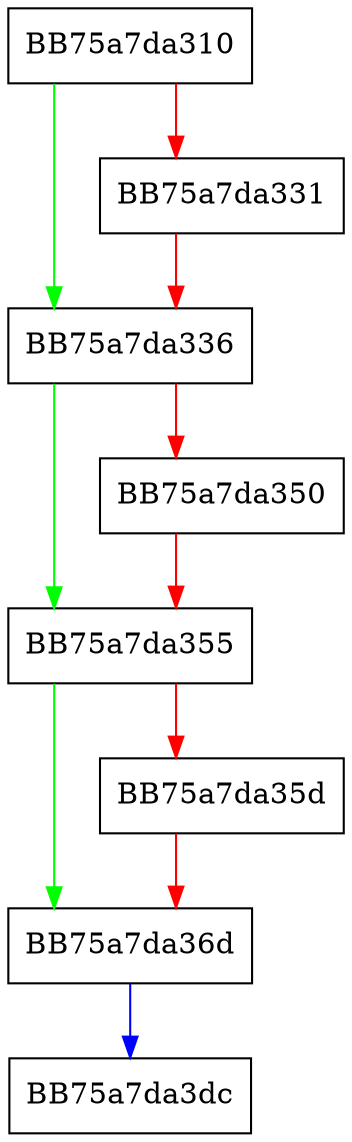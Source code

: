digraph DfspGetStreamEnumerator {
  node [shape="box"];
  graph [splines=ortho];
  BB75a7da310 -> BB75a7da336 [color="green"];
  BB75a7da310 -> BB75a7da331 [color="red"];
  BB75a7da331 -> BB75a7da336 [color="red"];
  BB75a7da336 -> BB75a7da355 [color="green"];
  BB75a7da336 -> BB75a7da350 [color="red"];
  BB75a7da350 -> BB75a7da355 [color="red"];
  BB75a7da355 -> BB75a7da36d [color="green"];
  BB75a7da355 -> BB75a7da35d [color="red"];
  BB75a7da35d -> BB75a7da36d [color="red"];
  BB75a7da36d -> BB75a7da3dc [color="blue"];
}
